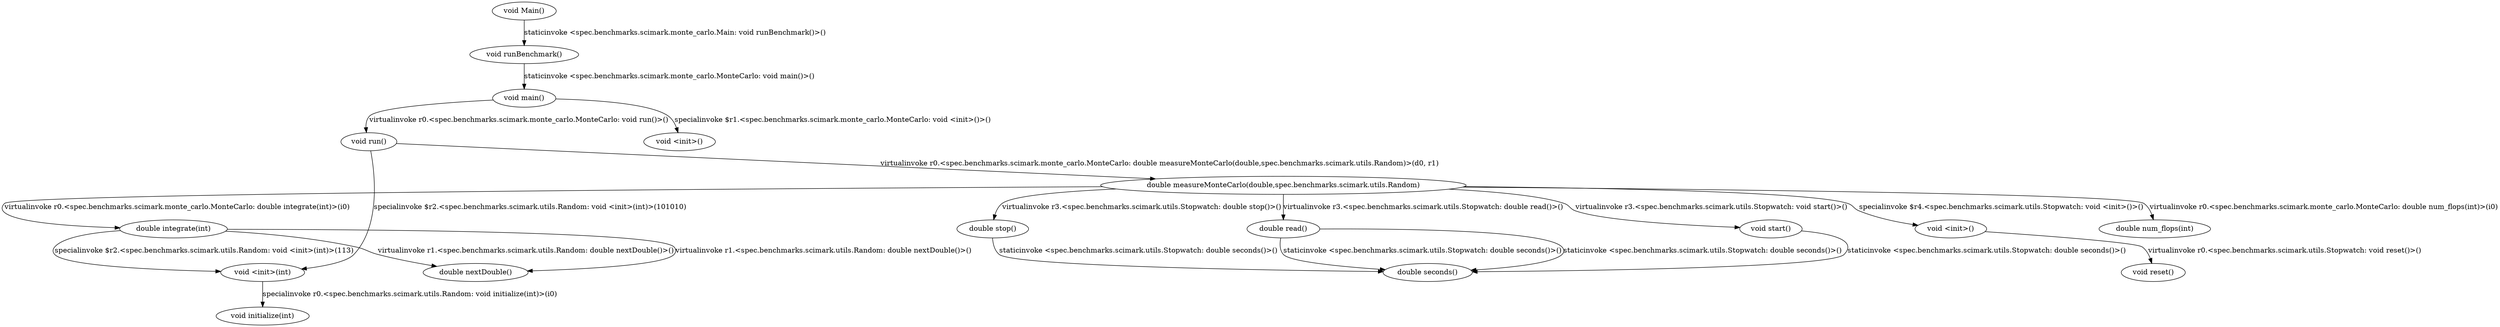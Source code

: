 digraph g {
16[label="void initialize(int)"]
9[label="double stop()"]
12[label="void <init>()"]
1[label="void runBenchmark()"]
7[label="double read()"]
2[label="void main()"]
10[label="double integrate(int)"]
15[label="double nextDouble()"]
14[label="double seconds()"]
11[label="void start()"]
13[label="void reset()"]
0[label="void Main()"]
5[label="void <init>(int)"]
6[label="double measureMonteCarlo(double,spec.benchmarks.scimark.utils.Random)"]
4[label="void <init>()"]
8[label="double num_flops(int)"]
3[label="void run()"]
0->1[label="staticinvoke <spec.benchmarks.scimark.monte_carlo.Main: void runBenchmark()>()"]
1->2[label="staticinvoke <spec.benchmarks.scimark.monte_carlo.MonteCarlo: void main()>()"]
2->3[label="virtualinvoke r0.<spec.benchmarks.scimark.monte_carlo.MonteCarlo: void run()>()"]
2->4[label="specialinvoke $r1.<spec.benchmarks.scimark.monte_carlo.MonteCarlo: void <init>()>()"]
10->5[label="specialinvoke $r2.<spec.benchmarks.scimark.utils.Random: void <init>(int)>(113)"]
3->5[label="specialinvoke $r2.<spec.benchmarks.scimark.utils.Random: void <init>(int)>(101010)"]
3->6[label="virtualinvoke r0.<spec.benchmarks.scimark.monte_carlo.MonteCarlo: double measureMonteCarlo(double,spec.benchmarks.scimark.utils.Random)>(d0, r1)"]
12->13[label="virtualinvoke r0.<spec.benchmarks.scimark.utils.Stopwatch: void reset()>()"]
5->16[label="specialinvoke r0.<spec.benchmarks.scimark.utils.Random: void initialize(int)>(i0)"]
6->7[label="virtualinvoke r3.<spec.benchmarks.scimark.utils.Stopwatch: double read()>()"]
6->8[label="virtualinvoke r0.<spec.benchmarks.scimark.monte_carlo.MonteCarlo: double num_flops(int)>(i0)"]
11->14[label="staticinvoke <spec.benchmarks.scimark.utils.Stopwatch: double seconds()>()"]
6->9[label="virtualinvoke r3.<spec.benchmarks.scimark.utils.Stopwatch: double stop()>()"]
10->15[label="virtualinvoke r1.<spec.benchmarks.scimark.utils.Random: double nextDouble()>()"]
10->15[label="virtualinvoke r1.<spec.benchmarks.scimark.utils.Random: double nextDouble()>()"]
6->10[label="virtualinvoke r0.<spec.benchmarks.scimark.monte_carlo.MonteCarlo: double integrate(int)>(i0)"]
6->12[label="specialinvoke $r4.<spec.benchmarks.scimark.utils.Stopwatch: void <init>()>()"]
6->11[label="virtualinvoke r3.<spec.benchmarks.scimark.utils.Stopwatch: void start()>()"]
9->14[label="staticinvoke <spec.benchmarks.scimark.utils.Stopwatch: double seconds()>()"]
7->14[label="staticinvoke <spec.benchmarks.scimark.utils.Stopwatch: double seconds()>()"]
7->14[label="staticinvoke <spec.benchmarks.scimark.utils.Stopwatch: double seconds()>()"]
}